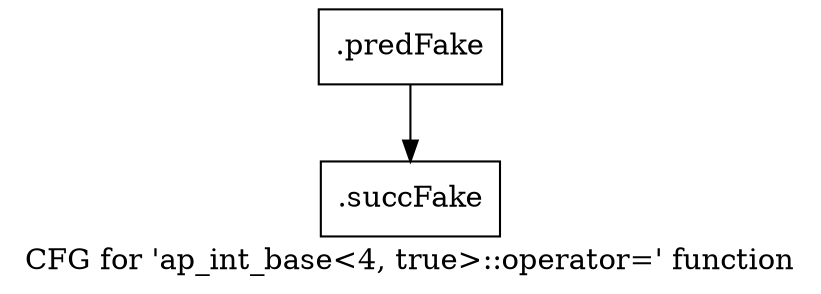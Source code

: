 digraph "CFG for 'ap_int_base\<4, true\>::operator=' function" {
	label="CFG for 'ap_int_base\<4, true\>::operator=' function";

	Node0x438ed00 [shape=record,filename="",linenumber="",label="{.predFake}"];
	Node0x438ed00 -> Node0x439dd30[ callList="" memoryops="" filename="/media/miguel/NewVolume/Linux/Xilinx/Vitis_HLS/2020.2/include/ap_int_base.h" execusionnum="259"];
	Node0x439dd30 [shape=record,filename="/media/miguel/NewVolume/Linux/Xilinx/Vitis_HLS/2020.2/include/ap_int_base.h",linenumber="464",label="{.succFake}"];
}
